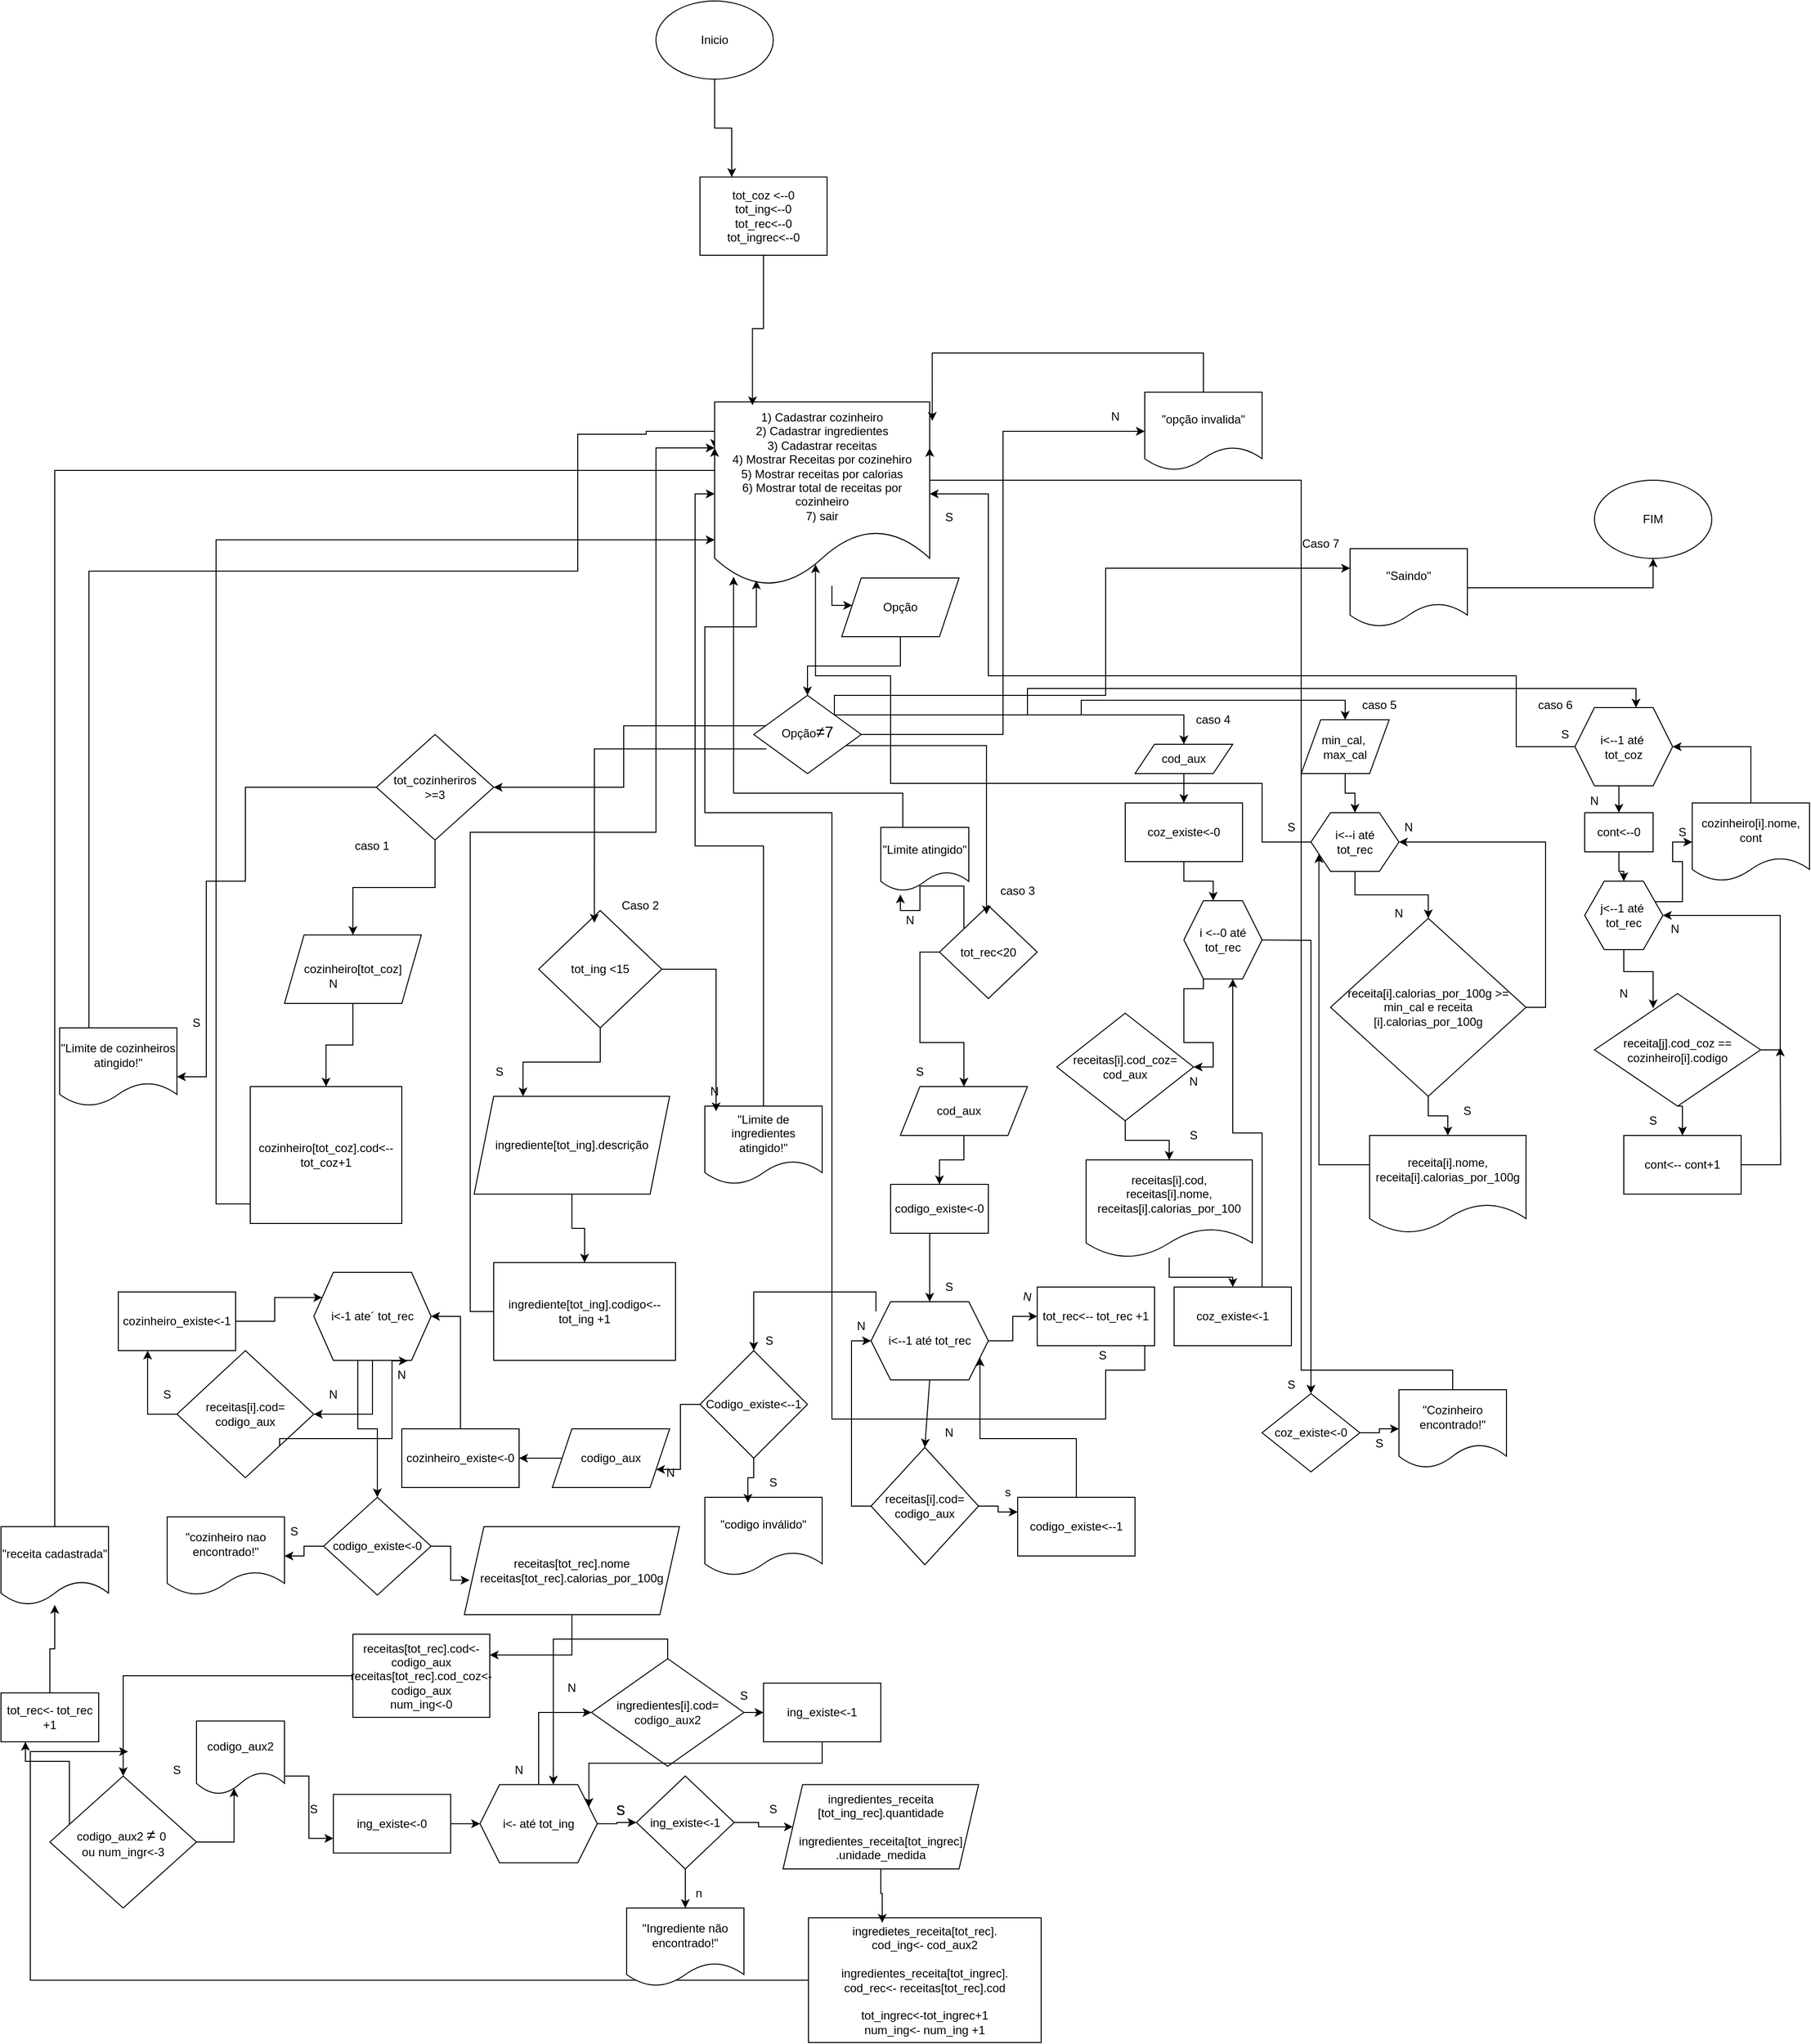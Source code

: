 <mxfile version="24.8.3">
  <diagram name="Página-1" id="rArOJFdnY7BaO3bIWcFT">
    <mxGraphModel dx="2251" dy="1929" grid="1" gridSize="10" guides="1" tooltips="1" connect="1" arrows="1" fold="1" page="1" pageScale="1" pageWidth="827" pageHeight="1169" math="0" shadow="0">
      <root>
        <mxCell id="0" />
        <mxCell id="1" parent="0" />
        <mxCell id="7l29uGxbT_eisAqgcwyt-1" style="edgeStyle=orthogonalEdgeStyle;rounded=0;orthogonalLoop=1;jettySize=auto;html=1;entryX=0.25;entryY=0;entryDx=0;entryDy=0;" parent="1" source="7l29uGxbT_eisAqgcwyt-2" target="7l29uGxbT_eisAqgcwyt-109" edge="1">
          <mxGeometry relative="1" as="geometry" />
        </mxCell>
        <mxCell id="7l29uGxbT_eisAqgcwyt-2" value="Inicio" style="ellipse;whiteSpace=wrap;html=1;" parent="1" vertex="1">
          <mxGeometry x="400" y="-430" width="120" height="80" as="geometry" />
        </mxCell>
        <mxCell id="7l29uGxbT_eisAqgcwyt-3" value="caso 1" style="text;whiteSpace=wrap;html=1;" parent="1" vertex="1">
          <mxGeometry x="90" y="420" width="50" height="20" as="geometry" />
        </mxCell>
        <mxCell id="7l29uGxbT_eisAqgcwyt-4" style="edgeStyle=orthogonalEdgeStyle;rounded=0;orthogonalLoop=1;jettySize=auto;html=1;exitX=0;exitY=0.5;exitDx=0;exitDy=0;" parent="1" source="7l29uGxbT_eisAqgcwyt-6" target="7l29uGxbT_eisAqgcwyt-8" edge="1">
          <mxGeometry relative="1" as="geometry">
            <Array as="points">
              <mxPoint x="-20" y="470" />
              <mxPoint x="-60" y="470" />
              <mxPoint x="-60" y="670" />
            </Array>
          </mxGeometry>
        </mxCell>
        <mxCell id="7l29uGxbT_eisAqgcwyt-5" value="" style="edgeStyle=orthogonalEdgeStyle;rounded=0;orthogonalLoop=1;jettySize=auto;html=1;" parent="1" source="7l29uGxbT_eisAqgcwyt-6" target="7l29uGxbT_eisAqgcwyt-14" edge="1">
          <mxGeometry relative="1" as="geometry" />
        </mxCell>
        <mxCell id="7l29uGxbT_eisAqgcwyt-6" value="&lt;div&gt;&lt;br&gt;&lt;/div&gt;&lt;div&gt;&lt;span style=&quot;background-color: initial;&quot;&gt;tot_cozinheriros&lt;/span&gt;&lt;/div&gt;&lt;div&gt;&amp;gt;=3&lt;div&gt;&lt;br&gt;&lt;/div&gt;&lt;/div&gt;" style="rhombus;whiteSpace=wrap;html=1;" parent="1" vertex="1">
          <mxGeometry x="114" y="320" width="120" height="108" as="geometry" />
        </mxCell>
        <mxCell id="7l29uGxbT_eisAqgcwyt-7" style="edgeStyle=orthogonalEdgeStyle;rounded=0;orthogonalLoop=1;jettySize=auto;html=1;entryX=0;entryY=0.25;entryDx=0;entryDy=0;" parent="1" source="7l29uGxbT_eisAqgcwyt-8" target="7l29uGxbT_eisAqgcwyt-10" edge="1">
          <mxGeometry relative="1" as="geometry">
            <mxPoint x="420.0" y="10.0" as="targetPoint" />
            <mxPoint x="-180" y="613" as="sourcePoint" />
            <Array as="points">
              <mxPoint x="-180" y="153" />
              <mxPoint x="320" y="153" />
              <mxPoint x="320" y="13" />
              <mxPoint x="390" y="13" />
              <mxPoint x="390" y="10" />
              <mxPoint x="460" y="10" />
            </Array>
          </mxGeometry>
        </mxCell>
        <mxCell id="7l29uGxbT_eisAqgcwyt-8" value="&quot;Limite de cozinheiros atingido!&quot;" style="shape=document;whiteSpace=wrap;html=1;boundedLbl=1;" parent="1" vertex="1">
          <mxGeometry x="-210" y="620" width="120" height="80" as="geometry" />
        </mxCell>
        <mxCell id="7l29uGxbT_eisAqgcwyt-9" value="" style="edgeStyle=orthogonalEdgeStyle;rounded=0;orthogonalLoop=1;jettySize=auto;html=1;" parent="1" source="7l29uGxbT_eisAqgcwyt-10" target="7l29uGxbT_eisAqgcwyt-49" edge="1">
          <mxGeometry relative="1" as="geometry">
            <mxPoint x="600" y="170" as="sourcePoint" />
            <Array as="points">
              <mxPoint x="580" y="188" />
              <mxPoint x="590" y="188" />
            </Array>
          </mxGeometry>
        </mxCell>
        <mxCell id="7l29uGxbT_eisAqgcwyt-10" value="1) Cadastrar cozinheiro&lt;div&gt;2) Cadastrar ingredientes&lt;/div&gt;&lt;div&gt;3) Cadastrar receitas&lt;/div&gt;&lt;div&gt;4) Mostrar Receitas por cozinehiro&lt;/div&gt;&lt;div&gt;5) Mostrar receitas por calorias&lt;/div&gt;&lt;div&gt;6) Mostrar total de receitas por cozinheiro&lt;/div&gt;&lt;div&gt;7) sair&lt;/div&gt;" style="shape=document;whiteSpace=wrap;html=1;boundedLbl=1;" parent="1" vertex="1">
          <mxGeometry x="460" y="-20" width="220" height="188" as="geometry" />
        </mxCell>
        <mxCell id="7l29uGxbT_eisAqgcwyt-11" style="edgeStyle=orthogonalEdgeStyle;rounded=0;orthogonalLoop=1;jettySize=auto;html=1;exitX=0.149;exitY=0.389;exitDx=0;exitDy=0;entryX=1;entryY=0.5;entryDx=0;entryDy=0;exitPerimeter=0;" parent="1" source="7l29uGxbT_eisAqgcwyt-57" target="7l29uGxbT_eisAqgcwyt-6" edge="1">
          <mxGeometry relative="1" as="geometry">
            <mxPoint x="527.143" y="328.571" as="sourcePoint" />
          </mxGeometry>
        </mxCell>
        <mxCell id="7l29uGxbT_eisAqgcwyt-12" value="S" style="text;html=1;align=center;verticalAlign=middle;whiteSpace=wrap;rounded=0;" parent="1" vertex="1">
          <mxGeometry x="-100" y="600" width="60" height="30" as="geometry" />
        </mxCell>
        <mxCell id="7l29uGxbT_eisAqgcwyt-13" value="" style="edgeStyle=orthogonalEdgeStyle;rounded=0;orthogonalLoop=1;jettySize=auto;html=1;" parent="1" source="7l29uGxbT_eisAqgcwyt-14" target="7l29uGxbT_eisAqgcwyt-16" edge="1">
          <mxGeometry relative="1" as="geometry" />
        </mxCell>
        <mxCell id="7l29uGxbT_eisAqgcwyt-14" value="cozinheiro[tot_coz]" style="shape=parallelogram;perimeter=parallelogramPerimeter;whiteSpace=wrap;html=1;fixedSize=1;" parent="1" vertex="1">
          <mxGeometry x="20" y="525" width="140" height="70" as="geometry" />
        </mxCell>
        <mxCell id="7l29uGxbT_eisAqgcwyt-15" style="edgeStyle=orthogonalEdgeStyle;rounded=0;orthogonalLoop=1;jettySize=auto;html=1;exitX=0;exitY=0.5;exitDx=0;exitDy=0;entryX=0;entryY=0.75;entryDx=0;entryDy=0;" parent="1" source="7l29uGxbT_eisAqgcwyt-16" target="7l29uGxbT_eisAqgcwyt-10" edge="1">
          <mxGeometry relative="1" as="geometry">
            <mxPoint x="480" y="-50" as="targetPoint" />
            <Array as="points">
              <mxPoint x="-50" y="800" />
              <mxPoint x="-50" y="121" />
            </Array>
          </mxGeometry>
        </mxCell>
        <mxCell id="7l29uGxbT_eisAqgcwyt-16" value="cozinheiro[tot_coz].cod&amp;lt;-- tot_coz+1" style="rounded=0;whiteSpace=wrap;html=1;" parent="1" vertex="1">
          <mxGeometry x="-15" y="680" width="155" height="140" as="geometry" />
        </mxCell>
        <mxCell id="7l29uGxbT_eisAqgcwyt-17" style="edgeStyle=orthogonalEdgeStyle;rounded=0;orthogonalLoop=1;jettySize=auto;html=1;entryX=0.25;entryY=0;entryDx=0;entryDy=0;" parent="1" source="7l29uGxbT_eisAqgcwyt-18" target="7l29uGxbT_eisAqgcwyt-23" edge="1">
          <mxGeometry relative="1" as="geometry" />
        </mxCell>
        <mxCell id="7l29uGxbT_eisAqgcwyt-18" value="tot_ing &amp;lt;15" style="rhombus;whiteSpace=wrap;html=1;" parent="1" vertex="1">
          <mxGeometry x="280" y="500" width="126" height="120" as="geometry" />
        </mxCell>
        <mxCell id="7l29uGxbT_eisAqgcwyt-19" style="edgeStyle=orthogonalEdgeStyle;rounded=0;orthogonalLoop=1;jettySize=auto;html=1;entryX=0.452;entryY=0.104;entryDx=0;entryDy=0;entryPerimeter=0;exitX=0.118;exitY=0.684;exitDx=0;exitDy=0;exitPerimeter=0;" parent="1" source="7l29uGxbT_eisAqgcwyt-57" target="7l29uGxbT_eisAqgcwyt-18" edge="1">
          <mxGeometry relative="1" as="geometry">
            <mxPoint x="520" y="350" as="sourcePoint" />
          </mxGeometry>
        </mxCell>
        <mxCell id="7l29uGxbT_eisAqgcwyt-20" value="Caso 2" style="text;html=1;align=center;verticalAlign=middle;whiteSpace=wrap;rounded=0;" parent="1" vertex="1">
          <mxGeometry x="354" y="480" width="60" height="30" as="geometry" />
        </mxCell>
        <mxCell id="7l29uGxbT_eisAqgcwyt-21" value="N" style="text;html=1;align=center;verticalAlign=middle;whiteSpace=wrap;rounded=0;" parent="1" vertex="1">
          <mxGeometry x="40" y="560" width="60" height="30" as="geometry" />
        </mxCell>
        <mxCell id="7l29uGxbT_eisAqgcwyt-22" value="" style="edgeStyle=orthogonalEdgeStyle;rounded=0;orthogonalLoop=1;jettySize=auto;html=1;" parent="1" source="7l29uGxbT_eisAqgcwyt-23" target="7l29uGxbT_eisAqgcwyt-26" edge="1">
          <mxGeometry relative="1" as="geometry" />
        </mxCell>
        <mxCell id="7l29uGxbT_eisAqgcwyt-23" value="ingrediente[tot_ing].descrição" style="shape=parallelogram;perimeter=parallelogramPerimeter;whiteSpace=wrap;html=1;fixedSize=1;" parent="1" vertex="1">
          <mxGeometry x="214" y="690" width="200" height="100" as="geometry" />
        </mxCell>
        <mxCell id="7l29uGxbT_eisAqgcwyt-24" value="S" style="text;html=1;align=center;verticalAlign=middle;whiteSpace=wrap;rounded=0;" parent="1" vertex="1">
          <mxGeometry x="210" y="650" width="60" height="30" as="geometry" />
        </mxCell>
        <mxCell id="7l29uGxbT_eisAqgcwyt-25" style="edgeStyle=orthogonalEdgeStyle;rounded=0;orthogonalLoop=1;jettySize=auto;html=1;exitX=0;exitY=0.5;exitDx=0;exitDy=0;entryX=0;entryY=0.25;entryDx=0;entryDy=0;" parent="1" source="7l29uGxbT_eisAqgcwyt-26" target="7l29uGxbT_eisAqgcwyt-10" edge="1">
          <mxGeometry relative="1" as="geometry">
            <Array as="points">
              <mxPoint x="210" y="910" />
              <mxPoint x="210" y="420" />
              <mxPoint x="400" y="420" />
              <mxPoint x="400" y="27" />
            </Array>
          </mxGeometry>
        </mxCell>
        <mxCell id="7l29uGxbT_eisAqgcwyt-26" value="ingrediente[tot_ing].codigo&amp;lt;--tot_ing +1" style="rounded=0;whiteSpace=wrap;html=1;" parent="1" vertex="1">
          <mxGeometry x="234" y="860" width="186" height="100" as="geometry" />
        </mxCell>
        <mxCell id="7l29uGxbT_eisAqgcwyt-27" style="edgeStyle=orthogonalEdgeStyle;rounded=0;orthogonalLoop=1;jettySize=auto;html=1;exitX=0.5;exitY=0;exitDx=0;exitDy=0;entryX=0;entryY=0.5;entryDx=0;entryDy=0;" parent="1" source="7l29uGxbT_eisAqgcwyt-28" target="7l29uGxbT_eisAqgcwyt-10" edge="1">
          <mxGeometry relative="1" as="geometry" />
        </mxCell>
        <mxCell id="7l29uGxbT_eisAqgcwyt-28" value="&quot;Limite de ingredientes atingido!&quot;" style="shape=document;whiteSpace=wrap;html=1;boundedLbl=1;" parent="1" vertex="1">
          <mxGeometry x="450" y="700" width="120" height="80" as="geometry" />
        </mxCell>
        <mxCell id="7l29uGxbT_eisAqgcwyt-29" style="edgeStyle=orthogonalEdgeStyle;rounded=0;orthogonalLoop=1;jettySize=auto;html=1;entryX=0.096;entryY=0.066;entryDx=0;entryDy=0;entryPerimeter=0;" parent="1" source="7l29uGxbT_eisAqgcwyt-18" target="7l29uGxbT_eisAqgcwyt-28" edge="1">
          <mxGeometry relative="1" as="geometry" />
        </mxCell>
        <mxCell id="7l29uGxbT_eisAqgcwyt-30" value="N" style="text;html=1;align=center;verticalAlign=middle;whiteSpace=wrap;rounded=0;" parent="1" vertex="1">
          <mxGeometry x="430" y="670" width="60" height="30" as="geometry" />
        </mxCell>
        <mxCell id="7l29uGxbT_eisAqgcwyt-31" style="edgeStyle=orthogonalEdgeStyle;rounded=0;orthogonalLoop=1;jettySize=auto;html=1;exitX=0;exitY=0.5;exitDx=0;exitDy=0;" parent="1" source="7l29uGxbT_eisAqgcwyt-32" target="7l29uGxbT_eisAqgcwyt-36" edge="1">
          <mxGeometry relative="1" as="geometry" />
        </mxCell>
        <mxCell id="7l29uGxbT_eisAqgcwyt-32" value="tot_rec&amp;lt;20" style="rhombus;whiteSpace=wrap;html=1;" parent="1" vertex="1">
          <mxGeometry x="690" y="495" width="100" height="95" as="geometry" />
        </mxCell>
        <mxCell id="7l29uGxbT_eisAqgcwyt-33" style="edgeStyle=orthogonalEdgeStyle;rounded=0;orthogonalLoop=1;jettySize=auto;html=1;entryX=0.481;entryY=0.094;entryDx=0;entryDy=0;entryPerimeter=0;exitX=0.83;exitY=0.642;exitDx=0;exitDy=0;exitPerimeter=0;" parent="1" source="7l29uGxbT_eisAqgcwyt-57" target="7l29uGxbT_eisAqgcwyt-32" edge="1">
          <mxGeometry relative="1" as="geometry">
            <mxPoint x="640" y="351" as="sourcePoint" />
          </mxGeometry>
        </mxCell>
        <mxCell id="7l29uGxbT_eisAqgcwyt-34" value="caso 3" style="text;html=1;align=center;verticalAlign=middle;whiteSpace=wrap;rounded=0;" parent="1" vertex="1">
          <mxGeometry x="740" y="465" width="60" height="30" as="geometry" />
        </mxCell>
        <mxCell id="7l29uGxbT_eisAqgcwyt-35" style="edgeStyle=orthogonalEdgeStyle;rounded=0;orthogonalLoop=1;jettySize=auto;html=1;entryX=0.5;entryY=0;entryDx=0;entryDy=0;" parent="1" source="7l29uGxbT_eisAqgcwyt-113" target="7l29uGxbT_eisAqgcwyt-39" edge="1">
          <mxGeometry relative="1" as="geometry">
            <mxPoint x="685" y="830" as="targetPoint" />
            <Array as="points">
              <mxPoint x="715" y="780" />
              <mxPoint x="686" y="780" />
              <mxPoint x="686" y="830" />
              <mxPoint x="690" y="830" />
            </Array>
          </mxGeometry>
        </mxCell>
        <mxCell id="7l29uGxbT_eisAqgcwyt-36" value="" style="shape=parallelogram;perimeter=parallelogramPerimeter;whiteSpace=wrap;html=1;fixedSize=1;" parent="1" vertex="1">
          <mxGeometry x="650" y="680" width="130" height="50" as="geometry" />
        </mxCell>
        <mxCell id="7l29uGxbT_eisAqgcwyt-37" value="S" style="text;html=1;align=center;verticalAlign=middle;whiteSpace=wrap;rounded=0;" parent="1" vertex="1">
          <mxGeometry x="640" y="650" width="60" height="30" as="geometry" />
        </mxCell>
        <mxCell id="7l29uGxbT_eisAqgcwyt-38" style="edgeStyle=orthogonalEdgeStyle;rounded=0;orthogonalLoop=1;jettySize=auto;html=1;exitX=1;exitY=0.5;exitDx=0;exitDy=0;entryX=0;entryY=0.5;entryDx=0;entryDy=0;" parent="1" source="7l29uGxbT_eisAqgcwyt-39" target="7l29uGxbT_eisAqgcwyt-42" edge="1">
          <mxGeometry relative="1" as="geometry" />
        </mxCell>
        <mxCell id="7l29uGxbT_eisAqgcwyt-39" value="i&amp;lt;--1 até tot_rec" style="shape=hexagon;perimeter=hexagonPerimeter2;whiteSpace=wrap;html=1;fixedSize=1;" parent="1" vertex="1">
          <mxGeometry x="620" y="900" width="120" height="80" as="geometry" />
        </mxCell>
        <mxCell id="7l29uGxbT_eisAqgcwyt-40" value="S" style="text;html=1;align=center;verticalAlign=middle;whiteSpace=wrap;rounded=0;" parent="1" vertex="1">
          <mxGeometry x="670" y="870" width="60" height="30" as="geometry" />
        </mxCell>
        <mxCell id="7l29uGxbT_eisAqgcwyt-41" style="edgeStyle=orthogonalEdgeStyle;rounded=0;orthogonalLoop=1;jettySize=auto;html=1;entryX=0.194;entryY=0.971;entryDx=0;entryDy=0;entryPerimeter=0;exitX=0.75;exitY=1;exitDx=0;exitDy=0;" parent="1" source="7l29uGxbT_eisAqgcwyt-42" target="7l29uGxbT_eisAqgcwyt-10" edge="1">
          <mxGeometry relative="1" as="geometry">
            <mxPoint x="900" y="950" as="sourcePoint" />
            <mxPoint x="597.5" y="350" as="targetPoint" />
            <Array as="points">
              <mxPoint x="900" y="970" />
              <mxPoint x="860" y="970" />
              <mxPoint x="860" y="1020" />
              <mxPoint x="580" y="1020" />
              <mxPoint x="580" y="400" />
              <mxPoint x="450" y="400" />
              <mxPoint x="450" y="210" />
              <mxPoint x="503" y="210" />
            </Array>
          </mxGeometry>
        </mxCell>
        <mxCell id="7l29uGxbT_eisAqgcwyt-42" value="tot_rec&amp;lt;-- tot_rec +1" style="rounded=0;whiteSpace=wrap;html=1;" parent="1" vertex="1">
          <mxGeometry x="790" y="885" width="120" height="60" as="geometry" />
        </mxCell>
        <mxCell id="7l29uGxbT_eisAqgcwyt-43" value="S" style="text;html=1;align=center;verticalAlign=middle;whiteSpace=wrap;rounded=0;" parent="1" vertex="1">
          <mxGeometry x="827" y="940" width="60" height="30" as="geometry" />
        </mxCell>
        <mxCell id="7l29uGxbT_eisAqgcwyt-44" value="N" style="text;html=1;align=center;verticalAlign=middle;whiteSpace=wrap;rounded=0;rotation=10;" parent="1" vertex="1">
          <mxGeometry x="750" y="880" width="60" height="30" as="geometry" />
        </mxCell>
        <mxCell id="7l29uGxbT_eisAqgcwyt-45" value="&quot;codigo inválido&quot;" style="shape=document;whiteSpace=wrap;html=1;boundedLbl=1;" parent="1" vertex="1">
          <mxGeometry x="450" y="1100" width="120" height="80" as="geometry" />
        </mxCell>
        <mxCell id="7l29uGxbT_eisAqgcwyt-46" style="edgeStyle=orthogonalEdgeStyle;rounded=0;orthogonalLoop=1;jettySize=auto;html=1;exitX=0.25;exitY=0;exitDx=0;exitDy=0;entryX=0.088;entryY=0.951;entryDx=0;entryDy=0;entryPerimeter=0;" parent="1" source="7l29uGxbT_eisAqgcwyt-47" target="7l29uGxbT_eisAqgcwyt-10" edge="1">
          <mxGeometry relative="1" as="geometry">
            <mxPoint x="570" y="380" as="targetPoint" />
            <Array as="points">
              <mxPoint x="652" y="380" />
              <mxPoint x="479" y="380" />
            </Array>
          </mxGeometry>
        </mxCell>
        <mxCell id="7l29uGxbT_eisAqgcwyt-47" value="&quot;Limite atingido&quot;" style="shape=document;whiteSpace=wrap;html=1;boundedLbl=1;" parent="1" vertex="1">
          <mxGeometry x="630" y="415" width="90" height="65" as="geometry" />
        </mxCell>
        <mxCell id="7l29uGxbT_eisAqgcwyt-48" style="edgeStyle=orthogonalEdgeStyle;rounded=0;orthogonalLoop=1;jettySize=auto;html=1;entryX=0.5;entryY=0;entryDx=0;entryDy=0;" parent="1" source="7l29uGxbT_eisAqgcwyt-49" target="7l29uGxbT_eisAqgcwyt-57" edge="1">
          <mxGeometry relative="1" as="geometry" />
        </mxCell>
        <mxCell id="7l29uGxbT_eisAqgcwyt-49" value="Opção" style="shape=parallelogram;perimeter=parallelogramPerimeter;whiteSpace=wrap;html=1;fixedSize=1;" parent="1" vertex="1">
          <mxGeometry x="590" y="160" width="120" height="60" as="geometry" />
        </mxCell>
        <mxCell id="7l29uGxbT_eisAqgcwyt-50" style="edgeStyle=orthogonalEdgeStyle;rounded=0;orthogonalLoop=1;jettySize=auto;html=1;exitX=0;exitY=0;exitDx=0;exitDy=0;entryX=0.222;entryY=1.055;entryDx=0;entryDy=0;entryPerimeter=0;" parent="1" source="7l29uGxbT_eisAqgcwyt-32" target="7l29uGxbT_eisAqgcwyt-47" edge="1">
          <mxGeometry relative="1" as="geometry" />
        </mxCell>
        <mxCell id="7l29uGxbT_eisAqgcwyt-51" value="N" style="text;html=1;align=center;verticalAlign=middle;whiteSpace=wrap;rounded=0;" parent="1" vertex="1">
          <mxGeometry x="630" y="495" width="60" height="30" as="geometry" />
        </mxCell>
        <mxCell id="7l29uGxbT_eisAqgcwyt-52" style="edgeStyle=orthogonalEdgeStyle;rounded=0;orthogonalLoop=1;jettySize=auto;html=1;exitX=1;exitY=0;exitDx=0;exitDy=0;entryX=0.5;entryY=0;entryDx=0;entryDy=0;" parent="1" source="7l29uGxbT_eisAqgcwyt-57" target="7l29uGxbT_eisAqgcwyt-59" edge="1">
          <mxGeometry relative="1" as="geometry" />
        </mxCell>
        <mxCell id="7l29uGxbT_eisAqgcwyt-53" style="edgeStyle=orthogonalEdgeStyle;rounded=0;orthogonalLoop=1;jettySize=auto;html=1;exitX=1;exitY=0;exitDx=0;exitDy=0;entryX=0.5;entryY=0;entryDx=0;entryDy=0;" parent="1" source="7l29uGxbT_eisAqgcwyt-57" target="7l29uGxbT_eisAqgcwyt-66" edge="1">
          <mxGeometry relative="1" as="geometry" />
        </mxCell>
        <mxCell id="7l29uGxbT_eisAqgcwyt-54" style="edgeStyle=orthogonalEdgeStyle;rounded=0;orthogonalLoop=1;jettySize=auto;html=1;exitX=1;exitY=0;exitDx=0;exitDy=0;entryX=0.625;entryY=0;entryDx=0;entryDy=0;" parent="1" source="7l29uGxbT_eisAqgcwyt-57" target="7l29uGxbT_eisAqgcwyt-82" edge="1">
          <mxGeometry relative="1" as="geometry">
            <Array as="points">
              <mxPoint x="780" y="300" />
              <mxPoint x="780" y="273" />
              <mxPoint x="1403" y="273" />
            </Array>
          </mxGeometry>
        </mxCell>
        <mxCell id="7l29uGxbT_eisAqgcwyt-55" style="edgeStyle=orthogonalEdgeStyle;rounded=0;orthogonalLoop=1;jettySize=auto;html=1;exitX=1;exitY=0;exitDx=0;exitDy=0;entryX=0;entryY=0.25;entryDx=0;entryDy=0;" parent="1" source="7l29uGxbT_eisAqgcwyt-57" target="7l29uGxbT_eisAqgcwyt-103" edge="1">
          <mxGeometry relative="1" as="geometry">
            <Array as="points">
              <mxPoint x="583" y="280" />
              <mxPoint x="860" y="280" />
              <mxPoint x="860" y="150" />
            </Array>
          </mxGeometry>
        </mxCell>
        <mxCell id="7l29uGxbT_eisAqgcwyt-56" style="edgeStyle=orthogonalEdgeStyle;rounded=0;orthogonalLoop=1;jettySize=auto;html=1;entryX=0;entryY=0.5;entryDx=0;entryDy=0;" parent="1" source="7l29uGxbT_eisAqgcwyt-57" target="7l29uGxbT_eisAqgcwyt-106" edge="1">
          <mxGeometry relative="1" as="geometry" />
        </mxCell>
        <mxCell id="7l29uGxbT_eisAqgcwyt-57" value="Opção&lt;span style=&quot;font-size:12.0pt;line-height:115%;&lt;br/&gt;font-family:&amp;quot;Aptos&amp;quot;,sans-serif;mso-ascii-theme-font:minor-latin;mso-fareast-font-family:&lt;br/&gt;Aptos;mso-fareast-theme-font:minor-latin;mso-hansi-theme-font:minor-latin;&lt;br/&gt;mso-bidi-font-family:&amp;quot;Times New Roman&amp;quot;;mso-bidi-theme-font:minor-bidi;&lt;br/&gt;mso-ansi-language:PT-BR;mso-fareast-language:EN-US;mso-bidi-language:AR-SA&quot;&gt;≠7&lt;/span&gt;" style="rhombus;whiteSpace=wrap;html=1;shadow=0;fontFamily=Helvetica;fontSize=12;align=center;strokeWidth=1;spacing=6;spacingTop=-4;" parent="1" vertex="1">
          <mxGeometry x="500" y="280" width="110" height="80" as="geometry" />
        </mxCell>
        <mxCell id="7l29uGxbT_eisAqgcwyt-58" style="edgeStyle=orthogonalEdgeStyle;rounded=0;orthogonalLoop=1;jettySize=auto;html=1;exitX=0.5;exitY=1;exitDx=0;exitDy=0;entryX=0.5;entryY=0;entryDx=0;entryDy=0;" parent="1" source="7l29uGxbT_eisAqgcwyt-59" target="7l29uGxbT_eisAqgcwyt-191" edge="1">
          <mxGeometry relative="1" as="geometry" />
        </mxCell>
        <mxCell id="7l29uGxbT_eisAqgcwyt-59" value="cod_aux" style="shape=parallelogram;perimeter=parallelogramPerimeter;whiteSpace=wrap;html=1;fixedSize=1;" parent="1" vertex="1">
          <mxGeometry x="890" y="330" width="100" height="30" as="geometry" />
        </mxCell>
        <mxCell id="7l29uGxbT_eisAqgcwyt-60" value="caso 4" style="text;html=1;align=center;verticalAlign=middle;whiteSpace=wrap;rounded=0;" parent="1" vertex="1">
          <mxGeometry x="940" y="290" width="60" height="30" as="geometry" />
        </mxCell>
        <mxCell id="7l29uGxbT_eisAqgcwyt-61" value="" style="edgeStyle=orthogonalEdgeStyle;rounded=0;orthogonalLoop=1;jettySize=auto;html=1;exitX=0.375;exitY=1;exitDx=0;exitDy=0;" parent="1" source="7l29uGxbT_eisAqgcwyt-63" target="7l29uGxbT_eisAqgcwyt-193" edge="1">
          <mxGeometry relative="1" as="geometry">
            <mxPoint x="960" y="614" as="sourcePoint" />
            <Array as="points">
              <mxPoint x="960" y="570" />
              <mxPoint x="960" y="580" />
              <mxPoint x="940" y="580" />
              <mxPoint x="940" y="635" />
              <mxPoint x="970" y="635" />
              <mxPoint x="970" y="660" />
            </Array>
          </mxGeometry>
        </mxCell>
        <mxCell id="7l29uGxbT_eisAqgcwyt-62" style="edgeStyle=orthogonalEdgeStyle;rounded=0;orthogonalLoop=1;jettySize=auto;html=1;" parent="1" target="7l29uGxbT_eisAqgcwyt-201" edge="1">
          <mxGeometry relative="1" as="geometry">
            <mxPoint x="1069.5" y="990" as="targetPoint" />
            <mxPoint x="999.5" y="530" as="sourcePoint" />
          </mxGeometry>
        </mxCell>
        <mxCell id="7l29uGxbT_eisAqgcwyt-63" value="i &amp;lt;--0 até tot_rec" style="shape=hexagon;perimeter=hexagonPerimeter2;whiteSpace=wrap;html=1;fixedSize=1;" parent="1" vertex="1">
          <mxGeometry x="940.0" y="490" width="80" height="80" as="geometry" />
        </mxCell>
        <mxCell id="7l29uGxbT_eisAqgcwyt-64" value="S" style="text;html=1;align=center;verticalAlign=middle;whiteSpace=wrap;rounded=0;" parent="1" vertex="1">
          <mxGeometry x="685" y="90" width="30" height="15" as="geometry" />
        </mxCell>
        <mxCell id="7l29uGxbT_eisAqgcwyt-65" value="" style="edgeStyle=orthogonalEdgeStyle;rounded=0;orthogonalLoop=1;jettySize=auto;html=1;" parent="1" source="7l29uGxbT_eisAqgcwyt-66" target="7l29uGxbT_eisAqgcwyt-70" edge="1">
          <mxGeometry relative="1" as="geometry" />
        </mxCell>
        <mxCell id="7l29uGxbT_eisAqgcwyt-66" value="min_cal,&amp;nbsp;&lt;div&gt;max_cal&lt;/div&gt;" style="shape=parallelogram;perimeter=parallelogramPerimeter;whiteSpace=wrap;html=1;fixedSize=1;" parent="1" vertex="1">
          <mxGeometry x="1060" y="305" width="90" height="55" as="geometry" />
        </mxCell>
        <mxCell id="7l29uGxbT_eisAqgcwyt-67" value="caso 5" style="text;html=1;align=center;verticalAlign=middle;whiteSpace=wrap;rounded=0;" parent="1" vertex="1">
          <mxGeometry x="1110" y="275" width="60" height="30" as="geometry" />
        </mxCell>
        <mxCell id="7l29uGxbT_eisAqgcwyt-68" style="edgeStyle=orthogonalEdgeStyle;rounded=0;orthogonalLoop=1;jettySize=auto;html=1;exitX=0.5;exitY=1;exitDx=0;exitDy=0;" parent="1" source="7l29uGxbT_eisAqgcwyt-70" target="7l29uGxbT_eisAqgcwyt-73" edge="1">
          <mxGeometry relative="1" as="geometry" />
        </mxCell>
        <mxCell id="7l29uGxbT_eisAqgcwyt-69" style="edgeStyle=orthogonalEdgeStyle;rounded=0;orthogonalLoop=1;jettySize=auto;html=1;exitX=0;exitY=0.5;exitDx=0;exitDy=0;entryX=0.469;entryY=0.883;entryDx=0;entryDy=0;entryPerimeter=0;" parent="1" source="7l29uGxbT_eisAqgcwyt-70" target="7l29uGxbT_eisAqgcwyt-10" edge="1">
          <mxGeometry relative="1" as="geometry">
            <Array as="points">
              <mxPoint x="1020" y="430" />
              <mxPoint x="1020" y="370" />
              <mxPoint x="640" y="370" />
              <mxPoint x="640" y="260" />
              <mxPoint x="563" y="260" />
            </Array>
          </mxGeometry>
        </mxCell>
        <mxCell id="7l29uGxbT_eisAqgcwyt-70" value="i&amp;lt;--i até&lt;div&gt;tot_rec&lt;/div&gt;" style="shape=hexagon;perimeter=hexagonPerimeter2;whiteSpace=wrap;html=1;fixedSize=1;" parent="1" vertex="1">
          <mxGeometry x="1070" y="400" width="90" height="60" as="geometry" />
        </mxCell>
        <mxCell id="7l29uGxbT_eisAqgcwyt-71" value="" style="edgeStyle=orthogonalEdgeStyle;rounded=0;orthogonalLoop=1;jettySize=auto;html=1;" parent="1" source="7l29uGxbT_eisAqgcwyt-73" target="7l29uGxbT_eisAqgcwyt-77" edge="1">
          <mxGeometry relative="1" as="geometry" />
        </mxCell>
        <mxCell id="7l29uGxbT_eisAqgcwyt-72" style="edgeStyle=orthogonalEdgeStyle;rounded=0;orthogonalLoop=1;jettySize=auto;html=1;exitX=1;exitY=0.5;exitDx=0;exitDy=0;entryX=1;entryY=0.5;entryDx=0;entryDy=0;" parent="1" source="7l29uGxbT_eisAqgcwyt-73" target="7l29uGxbT_eisAqgcwyt-70" edge="1">
          <mxGeometry relative="1" as="geometry" />
        </mxCell>
        <mxCell id="7l29uGxbT_eisAqgcwyt-73" value="receita[i].calorias_por_100g &amp;gt;= min_cal e receita [i].calorias_por_100g" style="rhombus;whiteSpace=wrap;html=1;" parent="1" vertex="1">
          <mxGeometry x="1090" y="508" width="200" height="182" as="geometry" />
        </mxCell>
        <mxCell id="7l29uGxbT_eisAqgcwyt-74" value="N" style="text;html=1;align=center;verticalAlign=middle;whiteSpace=wrap;rounded=0;" parent="1" vertex="1">
          <mxGeometry x="1130" y="488" width="60" height="30" as="geometry" />
        </mxCell>
        <mxCell id="7l29uGxbT_eisAqgcwyt-75" value="S" style="text;html=1;align=center;verticalAlign=middle;whiteSpace=wrap;rounded=0;" parent="1" vertex="1">
          <mxGeometry x="1020" y="400" width="60" height="30" as="geometry" />
        </mxCell>
        <mxCell id="7l29uGxbT_eisAqgcwyt-76" style="edgeStyle=orthogonalEdgeStyle;rounded=0;orthogonalLoop=1;jettySize=auto;html=1;entryX=0;entryY=0.75;entryDx=0;entryDy=0;" parent="1" source="7l29uGxbT_eisAqgcwyt-77" target="7l29uGxbT_eisAqgcwyt-70" edge="1">
          <mxGeometry relative="1" as="geometry">
            <Array as="points">
              <mxPoint x="1078" y="760" />
            </Array>
          </mxGeometry>
        </mxCell>
        <mxCell id="7l29uGxbT_eisAqgcwyt-77" value="receita[i].nome, receita[i].calorias_por_100g" style="shape=document;whiteSpace=wrap;html=1;boundedLbl=1;" parent="1" vertex="1">
          <mxGeometry x="1130" y="730" width="160" height="100" as="geometry" />
        </mxCell>
        <mxCell id="7l29uGxbT_eisAqgcwyt-78" value="S" style="text;html=1;align=center;verticalAlign=middle;whiteSpace=wrap;rounded=0;" parent="1" vertex="1">
          <mxGeometry x="1200" y="690" width="60" height="30" as="geometry" />
        </mxCell>
        <mxCell id="7l29uGxbT_eisAqgcwyt-79" value="N" style="text;html=1;align=center;verticalAlign=middle;whiteSpace=wrap;rounded=0;" parent="1" vertex="1">
          <mxGeometry x="1140" y="400" width="60" height="30" as="geometry" />
        </mxCell>
        <mxCell id="7l29uGxbT_eisAqgcwyt-80" style="edgeStyle=orthogonalEdgeStyle;rounded=0;orthogonalLoop=1;jettySize=auto;html=1;exitX=0.5;exitY=1;exitDx=0;exitDy=0;entryX=0.5;entryY=0;entryDx=0;entryDy=0;" parent="1" source="7l29uGxbT_eisAqgcwyt-82" target="7l29uGxbT_eisAqgcwyt-85" edge="1">
          <mxGeometry relative="1" as="geometry" />
        </mxCell>
        <mxCell id="7l29uGxbT_eisAqgcwyt-81" style="edgeStyle=orthogonalEdgeStyle;rounded=0;orthogonalLoop=1;jettySize=auto;html=1;exitX=0;exitY=0.5;exitDx=0;exitDy=0;entryX=1;entryY=0.5;entryDx=0;entryDy=0;" parent="1" source="7l29uGxbT_eisAqgcwyt-82" target="7l29uGxbT_eisAqgcwyt-10" edge="1">
          <mxGeometry relative="1" as="geometry">
            <Array as="points">
              <mxPoint x="1280" y="333" />
              <mxPoint x="1280" y="260" />
              <mxPoint x="740" y="260" />
              <mxPoint x="740" y="74" />
            </Array>
          </mxGeometry>
        </mxCell>
        <mxCell id="7l29uGxbT_eisAqgcwyt-82" value="i&amp;lt;--1 até&amp;nbsp;&lt;div&gt;tot_coz&lt;/div&gt;" style="shape=hexagon;perimeter=hexagonPerimeter2;whiteSpace=wrap;html=1;fixedSize=1;" parent="1" vertex="1">
          <mxGeometry x="1340" y="292.5" width="100" height="80" as="geometry" />
        </mxCell>
        <mxCell id="7l29uGxbT_eisAqgcwyt-83" value="caso 6" style="text;html=1;align=center;verticalAlign=middle;whiteSpace=wrap;rounded=0;" parent="1" vertex="1">
          <mxGeometry x="1290" y="275" width="60" height="30" as="geometry" />
        </mxCell>
        <mxCell id="7l29uGxbT_eisAqgcwyt-84" style="edgeStyle=orthogonalEdgeStyle;rounded=0;orthogonalLoop=1;jettySize=auto;html=1;" parent="1" source="7l29uGxbT_eisAqgcwyt-85" target="7l29uGxbT_eisAqgcwyt-88" edge="1">
          <mxGeometry relative="1" as="geometry" />
        </mxCell>
        <mxCell id="7l29uGxbT_eisAqgcwyt-85" value="cont&amp;lt;--0" style="rounded=0;whiteSpace=wrap;html=1;" parent="1" vertex="1">
          <mxGeometry x="1350" y="400" width="70" height="40" as="geometry" />
        </mxCell>
        <mxCell id="7l29uGxbT_eisAqgcwyt-86" value="N" style="text;html=1;align=center;verticalAlign=middle;whiteSpace=wrap;rounded=0;" parent="1" vertex="1">
          <mxGeometry x="1330" y="372.5" width="60" height="30" as="geometry" />
        </mxCell>
        <mxCell id="7l29uGxbT_eisAqgcwyt-87" style="edgeStyle=orthogonalEdgeStyle;rounded=0;orthogonalLoop=1;jettySize=auto;html=1;exitX=1;exitY=0.25;exitDx=0;exitDy=0;entryX=0;entryY=0.5;entryDx=0;entryDy=0;" parent="1" source="7l29uGxbT_eisAqgcwyt-88" target="7l29uGxbT_eisAqgcwyt-100" edge="1">
          <mxGeometry relative="1" as="geometry" />
        </mxCell>
        <mxCell id="7l29uGxbT_eisAqgcwyt-88" value="j&amp;lt;--1 até&amp;nbsp;&lt;div&gt;tot_rec&lt;/div&gt;" style="shape=hexagon;perimeter=hexagonPerimeter2;whiteSpace=wrap;html=1;fixedSize=1;" parent="1" vertex="1">
          <mxGeometry x="1350" y="470" width="80" height="70" as="geometry" />
        </mxCell>
        <mxCell id="7l29uGxbT_eisAqgcwyt-89" value="S" style="text;html=1;align=center;verticalAlign=middle;whiteSpace=wrap;rounded=0;" parent="1" vertex="1">
          <mxGeometry x="1300" y="305" width="60" height="30" as="geometry" />
        </mxCell>
        <mxCell id="7l29uGxbT_eisAqgcwyt-90" style="edgeStyle=orthogonalEdgeStyle;rounded=0;orthogonalLoop=1;jettySize=auto;html=1;exitX=0.5;exitY=1;exitDx=0;exitDy=0;entryX=0.5;entryY=0;entryDx=0;entryDy=0;" parent="1" source="7l29uGxbT_eisAqgcwyt-92" target="7l29uGxbT_eisAqgcwyt-96" edge="1">
          <mxGeometry relative="1" as="geometry" />
        </mxCell>
        <mxCell id="7l29uGxbT_eisAqgcwyt-91" style="edgeStyle=orthogonalEdgeStyle;rounded=0;orthogonalLoop=1;jettySize=auto;html=1;exitX=1;exitY=0.5;exitDx=0;exitDy=0;entryX=1;entryY=0.5;entryDx=0;entryDy=0;" parent="1" source="7l29uGxbT_eisAqgcwyt-92" target="7l29uGxbT_eisAqgcwyt-88" edge="1">
          <mxGeometry relative="1" as="geometry" />
        </mxCell>
        <mxCell id="7l29uGxbT_eisAqgcwyt-92" value="receita[j].cod_coz == cozinheiro[i].codigo" style="rhombus;whiteSpace=wrap;html=1;" parent="1" vertex="1">
          <mxGeometry x="1360" y="585" width="170" height="115" as="geometry" />
        </mxCell>
        <mxCell id="7l29uGxbT_eisAqgcwyt-93" style="edgeStyle=orthogonalEdgeStyle;rounded=0;orthogonalLoop=1;jettySize=auto;html=1;entryX=0.353;entryY=0.13;entryDx=0;entryDy=0;entryPerimeter=0;" parent="1" source="7l29uGxbT_eisAqgcwyt-88" target="7l29uGxbT_eisAqgcwyt-92" edge="1">
          <mxGeometry relative="1" as="geometry" />
        </mxCell>
        <mxCell id="7l29uGxbT_eisAqgcwyt-94" value="N" style="text;html=1;align=center;verticalAlign=middle;whiteSpace=wrap;rounded=0;" parent="1" vertex="1">
          <mxGeometry x="1360" y="570" width="60" height="30" as="geometry" />
        </mxCell>
        <mxCell id="7l29uGxbT_eisAqgcwyt-95" style="edgeStyle=orthogonalEdgeStyle;rounded=0;orthogonalLoop=1;jettySize=auto;html=1;exitX=1;exitY=0.5;exitDx=0;exitDy=0;" parent="1" source="7l29uGxbT_eisAqgcwyt-96" edge="1">
          <mxGeometry relative="1" as="geometry">
            <mxPoint x="1550" y="640" as="targetPoint" />
          </mxGeometry>
        </mxCell>
        <mxCell id="7l29uGxbT_eisAqgcwyt-96" value="cont&amp;lt;-- cont+1" style="rounded=0;whiteSpace=wrap;html=1;" parent="1" vertex="1">
          <mxGeometry x="1390" y="730" width="120" height="60" as="geometry" />
        </mxCell>
        <mxCell id="7l29uGxbT_eisAqgcwyt-97" value="S" style="text;html=1;align=center;verticalAlign=middle;whiteSpace=wrap;rounded=0;" parent="1" vertex="1">
          <mxGeometry x="1390" y="700" width="60" height="30" as="geometry" />
        </mxCell>
        <mxCell id="7l29uGxbT_eisAqgcwyt-98" value="N" style="text;html=1;align=center;verticalAlign=middle;whiteSpace=wrap;rounded=0;" parent="1" vertex="1">
          <mxGeometry x="1415" y="508" width="55" height="22" as="geometry" />
        </mxCell>
        <mxCell id="7l29uGxbT_eisAqgcwyt-99" style="edgeStyle=orthogonalEdgeStyle;rounded=0;orthogonalLoop=1;jettySize=auto;html=1;exitX=0.5;exitY=0;exitDx=0;exitDy=0;entryX=1;entryY=0.5;entryDx=0;entryDy=0;" parent="1" source="7l29uGxbT_eisAqgcwyt-100" target="7l29uGxbT_eisAqgcwyt-82" edge="1">
          <mxGeometry relative="1" as="geometry" />
        </mxCell>
        <mxCell id="7l29uGxbT_eisAqgcwyt-100" value="cozinheiro[i].nome, cont" style="shape=document;whiteSpace=wrap;html=1;boundedLbl=1;" parent="1" vertex="1">
          <mxGeometry x="1460" y="390" width="120" height="80" as="geometry" />
        </mxCell>
        <mxCell id="7l29uGxbT_eisAqgcwyt-101" value="S" style="text;html=1;align=center;verticalAlign=middle;whiteSpace=wrap;rounded=0;" parent="1" vertex="1">
          <mxGeometry x="1420" y="405" width="60" height="30" as="geometry" />
        </mxCell>
        <mxCell id="7l29uGxbT_eisAqgcwyt-102" style="edgeStyle=orthogonalEdgeStyle;rounded=0;orthogonalLoop=1;jettySize=auto;html=1;entryX=0.5;entryY=1;entryDx=0;entryDy=0;" parent="1" source="7l29uGxbT_eisAqgcwyt-103" target="7l29uGxbT_eisAqgcwyt-105" edge="1">
          <mxGeometry relative="1" as="geometry" />
        </mxCell>
        <mxCell id="7l29uGxbT_eisAqgcwyt-103" value="&quot;Saindo&quot;" style="shape=document;whiteSpace=wrap;html=1;boundedLbl=1;" parent="1" vertex="1">
          <mxGeometry x="1110" y="130" width="120" height="80" as="geometry" />
        </mxCell>
        <mxCell id="7l29uGxbT_eisAqgcwyt-104" value="Caso 7" style="text;html=1;align=center;verticalAlign=middle;whiteSpace=wrap;rounded=0;" parent="1" vertex="1">
          <mxGeometry x="1050" y="110" width="60" height="30" as="geometry" />
        </mxCell>
        <mxCell id="7l29uGxbT_eisAqgcwyt-105" value="FIM" style="ellipse;whiteSpace=wrap;html=1;" parent="1" vertex="1">
          <mxGeometry x="1360" y="60" width="120" height="80" as="geometry" />
        </mxCell>
        <mxCell id="7l29uGxbT_eisAqgcwyt-106" value="&quot;opção invalida&quot;" style="shape=document;whiteSpace=wrap;html=1;boundedLbl=1;" parent="1" vertex="1">
          <mxGeometry x="900" y="-30" width="120" height="80" as="geometry" />
        </mxCell>
        <mxCell id="7l29uGxbT_eisAqgcwyt-107" value="N" style="text;html=1;align=center;verticalAlign=middle;whiteSpace=wrap;rounded=0;" parent="1" vertex="1">
          <mxGeometry x="840" y="-20" width="60" height="30" as="geometry" />
        </mxCell>
        <mxCell id="7l29uGxbT_eisAqgcwyt-108" style="edgeStyle=orthogonalEdgeStyle;rounded=0;orthogonalLoop=1;jettySize=auto;html=1;entryX=1.012;entryY=0.103;entryDx=0;entryDy=0;entryPerimeter=0;" parent="1" source="7l29uGxbT_eisAqgcwyt-106" target="7l29uGxbT_eisAqgcwyt-10" edge="1">
          <mxGeometry relative="1" as="geometry">
            <Array as="points">
              <mxPoint x="960" y="-70" />
              <mxPoint x="683" y="-70" />
            </Array>
          </mxGeometry>
        </mxCell>
        <mxCell id="7l29uGxbT_eisAqgcwyt-109" value="tot_coz &amp;lt;--0&lt;div&gt;tot_ing&amp;lt;--0&lt;/div&gt;&lt;div&gt;tot_rec&amp;lt;--0&lt;/div&gt;&lt;div&gt;tot_ingrec&amp;lt;--0&lt;/div&gt;" style="rounded=0;whiteSpace=wrap;html=1;" parent="1" vertex="1">
          <mxGeometry x="445" y="-250" width="130" height="80" as="geometry" />
        </mxCell>
        <mxCell id="7l29uGxbT_eisAqgcwyt-110" style="edgeStyle=orthogonalEdgeStyle;rounded=0;orthogonalLoop=1;jettySize=auto;html=1;entryX=0.176;entryY=0.018;entryDx=0;entryDy=0;entryPerimeter=0;" parent="1" source="7l29uGxbT_eisAqgcwyt-109" target="7l29uGxbT_eisAqgcwyt-10" edge="1">
          <mxGeometry relative="1" as="geometry" />
        </mxCell>
        <mxCell id="7l29uGxbT_eisAqgcwyt-111" value="cod_aux" style="text;html=1;align=center;verticalAlign=middle;whiteSpace=wrap;rounded=0;" parent="1" vertex="1">
          <mxGeometry x="680" y="690" width="60" height="30" as="geometry" />
        </mxCell>
        <mxCell id="7l29uGxbT_eisAqgcwyt-112" value="" style="edgeStyle=orthogonalEdgeStyle;rounded=0;orthogonalLoop=1;jettySize=auto;html=1;entryX=0.5;entryY=0;entryDx=0;entryDy=0;" parent="1" source="7l29uGxbT_eisAqgcwyt-36" target="7l29uGxbT_eisAqgcwyt-113" edge="1">
          <mxGeometry relative="1" as="geometry">
            <mxPoint x="715" y="730" as="sourcePoint" />
            <mxPoint x="690" y="860" as="targetPoint" />
            <Array as="points" />
          </mxGeometry>
        </mxCell>
        <mxCell id="7l29uGxbT_eisAqgcwyt-113" value="codigo_existe&amp;lt;-0" style="rounded=0;whiteSpace=wrap;html=1;" parent="1" vertex="1">
          <mxGeometry x="640" y="780" width="100" height="50" as="geometry" />
        </mxCell>
        <mxCell id="7l29uGxbT_eisAqgcwyt-114" value="" style="endArrow=classic;html=1;rounded=0;exitX=0.5;exitY=1;exitDx=0;exitDy=0;entryX=0.5;entryY=0;entryDx=0;entryDy=0;" parent="1" source="7l29uGxbT_eisAqgcwyt-39" target="7l29uGxbT_eisAqgcwyt-117" edge="1">
          <mxGeometry width="50" height="50" relative="1" as="geometry">
            <mxPoint x="730" y="1090" as="sourcePoint" />
            <mxPoint x="680" y="1070" as="targetPoint" />
          </mxGeometry>
        </mxCell>
        <mxCell id="7l29uGxbT_eisAqgcwyt-115" style="edgeStyle=orthogonalEdgeStyle;rounded=0;orthogonalLoop=1;jettySize=auto;html=1;exitX=1;exitY=0.5;exitDx=0;exitDy=0;entryX=0;entryY=0.25;entryDx=0;entryDy=0;" parent="1" source="7l29uGxbT_eisAqgcwyt-117" target="7l29uGxbT_eisAqgcwyt-119" edge="1">
          <mxGeometry relative="1" as="geometry" />
        </mxCell>
        <mxCell id="7l29uGxbT_eisAqgcwyt-116" style="edgeStyle=orthogonalEdgeStyle;rounded=0;orthogonalLoop=1;jettySize=auto;html=1;exitX=0;exitY=0.5;exitDx=0;exitDy=0;entryX=0;entryY=0.5;entryDx=0;entryDy=0;" parent="1" source="7l29uGxbT_eisAqgcwyt-117" target="7l29uGxbT_eisAqgcwyt-39" edge="1">
          <mxGeometry relative="1" as="geometry" />
        </mxCell>
        <mxCell id="7l29uGxbT_eisAqgcwyt-117" value="receitas[i].cod=&lt;div&gt;codigo_aux&lt;/div&gt;" style="rhombus;whiteSpace=wrap;html=1;" parent="1" vertex="1">
          <mxGeometry x="620" y="1049" width="110" height="120" as="geometry" />
        </mxCell>
        <mxCell id="7l29uGxbT_eisAqgcwyt-118" style="edgeStyle=orthogonalEdgeStyle;rounded=0;orthogonalLoop=1;jettySize=auto;html=1;exitX=0.5;exitY=0;exitDx=0;exitDy=0;entryX=1;entryY=0.75;entryDx=0;entryDy=0;" parent="1" source="7l29uGxbT_eisAqgcwyt-119" target="7l29uGxbT_eisAqgcwyt-39" edge="1">
          <mxGeometry relative="1" as="geometry" />
        </mxCell>
        <mxCell id="7l29uGxbT_eisAqgcwyt-119" value="codigo_existe&amp;lt;--1" style="rounded=0;whiteSpace=wrap;html=1;" parent="1" vertex="1">
          <mxGeometry x="770" y="1100" width="120" height="60" as="geometry" />
        </mxCell>
        <mxCell id="7l29uGxbT_eisAqgcwyt-120" value="s" style="text;html=1;align=center;verticalAlign=middle;whiteSpace=wrap;rounded=0;" parent="1" vertex="1">
          <mxGeometry x="730" y="1080" width="60" height="30" as="geometry" />
        </mxCell>
        <mxCell id="7l29uGxbT_eisAqgcwyt-121" style="edgeStyle=orthogonalEdgeStyle;rounded=0;orthogonalLoop=1;jettySize=auto;html=1;exitX=0.75;exitY=0;exitDx=0;exitDy=0;entryX=0.5;entryY=0;entryDx=0;entryDy=0;" parent="1" source="7l29uGxbT_eisAqgcwyt-122" target="7l29uGxbT_eisAqgcwyt-125" edge="1">
          <mxGeometry relative="1" as="geometry" />
        </mxCell>
        <mxCell id="7l29uGxbT_eisAqgcwyt-122" value="N" style="text;html=1;align=center;verticalAlign=middle;whiteSpace=wrap;rounded=0;" parent="1" vertex="1">
          <mxGeometry x="580" y="910" width="60" height="30" as="geometry" />
        </mxCell>
        <mxCell id="7l29uGxbT_eisAqgcwyt-123" value="N" style="text;html=1;align=center;verticalAlign=middle;whiteSpace=wrap;rounded=0;" parent="1" vertex="1">
          <mxGeometry x="670" y="1019" width="60" height="30" as="geometry" />
        </mxCell>
        <mxCell id="7l29uGxbT_eisAqgcwyt-124" style="edgeStyle=orthogonalEdgeStyle;rounded=0;orthogonalLoop=1;jettySize=auto;html=1;exitX=0;exitY=0.5;exitDx=0;exitDy=0;entryX=1;entryY=0.75;entryDx=0;entryDy=0;" parent="1" source="7l29uGxbT_eisAqgcwyt-125" target="7l29uGxbT_eisAqgcwyt-131" edge="1">
          <mxGeometry relative="1" as="geometry">
            <mxPoint x="408" y="1060" as="targetPoint" />
          </mxGeometry>
        </mxCell>
        <mxCell id="7l29uGxbT_eisAqgcwyt-125" value="Codigo_existe&amp;lt;--1" style="rhombus;whiteSpace=wrap;html=1;" parent="1" vertex="1">
          <mxGeometry x="445" y="950" width="110" height="110" as="geometry" />
        </mxCell>
        <mxCell id="7l29uGxbT_eisAqgcwyt-126" value="S" style="text;html=1;align=center;verticalAlign=middle;whiteSpace=wrap;rounded=0;" parent="1" vertex="1">
          <mxGeometry x="486" y="925" width="60" height="30" as="geometry" />
        </mxCell>
        <mxCell id="7l29uGxbT_eisAqgcwyt-127" style="edgeStyle=orthogonalEdgeStyle;rounded=0;orthogonalLoop=1;jettySize=auto;html=1;exitX=0.5;exitY=1;exitDx=0;exitDy=0;entryX=0.367;entryY=0.069;entryDx=0;entryDy=0;entryPerimeter=0;" parent="1" source="7l29uGxbT_eisAqgcwyt-125" target="7l29uGxbT_eisAqgcwyt-45" edge="1">
          <mxGeometry relative="1" as="geometry" />
        </mxCell>
        <mxCell id="7l29uGxbT_eisAqgcwyt-128" value="S" style="text;html=1;align=center;verticalAlign=middle;whiteSpace=wrap;rounded=0;" parent="1" vertex="1">
          <mxGeometry x="490" y="1070" width="60" height="30" as="geometry" />
        </mxCell>
        <mxCell id="7l29uGxbT_eisAqgcwyt-129" value="N" style="text;html=1;align=center;verticalAlign=middle;whiteSpace=wrap;rounded=0;" parent="1" vertex="1">
          <mxGeometry x="385" y="1060" width="60" height="30" as="geometry" />
        </mxCell>
        <mxCell id="7l29uGxbT_eisAqgcwyt-130" value="" style="edgeStyle=orthogonalEdgeStyle;rounded=0;orthogonalLoop=1;jettySize=auto;html=1;entryX=1;entryY=0.5;entryDx=0;entryDy=0;" parent="1" source="7l29uGxbT_eisAqgcwyt-131" target="7l29uGxbT_eisAqgcwyt-133" edge="1">
          <mxGeometry relative="1" as="geometry">
            <mxPoint x="230" y="1060" as="targetPoint" />
          </mxGeometry>
        </mxCell>
        <mxCell id="7l29uGxbT_eisAqgcwyt-131" value="codigo_aux" style="shape=parallelogram;perimeter=parallelogramPerimeter;whiteSpace=wrap;html=1;fixedSize=1;" parent="1" vertex="1">
          <mxGeometry x="294" y="1030" width="120" height="60" as="geometry" />
        </mxCell>
        <mxCell id="7l29uGxbT_eisAqgcwyt-132" style="edgeStyle=orthogonalEdgeStyle;rounded=0;orthogonalLoop=1;jettySize=auto;html=1;exitX=0.5;exitY=0;exitDx=0;exitDy=0;entryX=1;entryY=0.5;entryDx=0;entryDy=0;" parent="1" source="7l29uGxbT_eisAqgcwyt-133" target="7l29uGxbT_eisAqgcwyt-136" edge="1">
          <mxGeometry relative="1" as="geometry" />
        </mxCell>
        <mxCell id="7l29uGxbT_eisAqgcwyt-133" value="cozinheiro_existe&amp;lt;-0" style="rounded=0;whiteSpace=wrap;html=1;" parent="1" vertex="1">
          <mxGeometry x="140" y="1030" width="120" height="60" as="geometry" />
        </mxCell>
        <mxCell id="7l29uGxbT_eisAqgcwyt-134" style="edgeStyle=orthogonalEdgeStyle;rounded=0;orthogonalLoop=1;jettySize=auto;html=1;entryX=1;entryY=0.5;entryDx=0;entryDy=0;" parent="1" source="7l29uGxbT_eisAqgcwyt-136" target="7l29uGxbT_eisAqgcwyt-138" edge="1">
          <mxGeometry relative="1" as="geometry" />
        </mxCell>
        <mxCell id="7l29uGxbT_eisAqgcwyt-135" style="edgeStyle=orthogonalEdgeStyle;rounded=0;orthogonalLoop=1;jettySize=auto;html=1;exitX=0.375;exitY=1;exitDx=0;exitDy=0;" parent="1" source="7l29uGxbT_eisAqgcwyt-136" target="7l29uGxbT_eisAqgcwyt-146" edge="1">
          <mxGeometry relative="1" as="geometry">
            <mxPoint x="80" y="1110" as="targetPoint" />
          </mxGeometry>
        </mxCell>
        <mxCell id="7l29uGxbT_eisAqgcwyt-136" value="i&amp;lt;-1 ate´ tot_rec" style="shape=hexagon;perimeter=hexagonPerimeter2;whiteSpace=wrap;html=1;fixedSize=1;" parent="1" vertex="1">
          <mxGeometry x="50" y="870" width="120" height="90" as="geometry" />
        </mxCell>
        <mxCell id="7l29uGxbT_eisAqgcwyt-137" style="edgeStyle=orthogonalEdgeStyle;rounded=0;orthogonalLoop=1;jettySize=auto;html=1;exitX=0;exitY=0.5;exitDx=0;exitDy=0;entryX=0.25;entryY=1;entryDx=0;entryDy=0;" parent="1" source="7l29uGxbT_eisAqgcwyt-138" target="7l29uGxbT_eisAqgcwyt-140" edge="1">
          <mxGeometry relative="1" as="geometry" />
        </mxCell>
        <mxCell id="7l29uGxbT_eisAqgcwyt-138" value="receitas[i].cod= codigo_aux" style="rhombus;whiteSpace=wrap;html=1;" parent="1" vertex="1">
          <mxGeometry x="-90" y="950" width="140" height="130" as="geometry" />
        </mxCell>
        <mxCell id="7l29uGxbT_eisAqgcwyt-139" style="edgeStyle=orthogonalEdgeStyle;rounded=0;orthogonalLoop=1;jettySize=auto;html=1;entryX=0;entryY=0.25;entryDx=0;entryDy=0;" parent="1" source="7l29uGxbT_eisAqgcwyt-140" target="7l29uGxbT_eisAqgcwyt-136" edge="1">
          <mxGeometry relative="1" as="geometry" />
        </mxCell>
        <mxCell id="7l29uGxbT_eisAqgcwyt-140" value="cozinheiro_existe&amp;lt;-1" style="rounded=0;whiteSpace=wrap;html=1;" parent="1" vertex="1">
          <mxGeometry x="-150" y="890" width="120" height="60" as="geometry" />
        </mxCell>
        <mxCell id="7l29uGxbT_eisAqgcwyt-141" value="N" style="text;html=1;align=center;verticalAlign=middle;whiteSpace=wrap;rounded=0;" parent="1" vertex="1">
          <mxGeometry x="40" y="980" width="60" height="30" as="geometry" />
        </mxCell>
        <mxCell id="7l29uGxbT_eisAqgcwyt-142" value="S" style="text;html=1;align=center;verticalAlign=middle;whiteSpace=wrap;rounded=0;" parent="1" vertex="1">
          <mxGeometry x="-130" y="980" width="60" height="30" as="geometry" />
        </mxCell>
        <mxCell id="7l29uGxbT_eisAqgcwyt-143" value="N" style="text;html=1;align=center;verticalAlign=middle;whiteSpace=wrap;rounded=0;" parent="1" vertex="1">
          <mxGeometry x="110" y="960" width="60" height="30" as="geometry" />
        </mxCell>
        <mxCell id="7l29uGxbT_eisAqgcwyt-144" style="edgeStyle=orthogonalEdgeStyle;rounded=0;orthogonalLoop=1;jettySize=auto;html=1;exitX=1;exitY=1;exitDx=0;exitDy=0;entryX=0.8;entryY=1.006;entryDx=0;entryDy=0;entryPerimeter=0;" parent="1" source="7l29uGxbT_eisAqgcwyt-138" target="7l29uGxbT_eisAqgcwyt-136" edge="1">
          <mxGeometry relative="1" as="geometry">
            <Array as="points">
              <mxPoint x="15" y="1040" />
              <mxPoint x="130" y="1040" />
              <mxPoint x="130" y="961" />
            </Array>
          </mxGeometry>
        </mxCell>
        <mxCell id="7l29uGxbT_eisAqgcwyt-145" value="" style="edgeStyle=orthogonalEdgeStyle;rounded=0;orthogonalLoop=1;jettySize=auto;html=1;" parent="1" source="7l29uGxbT_eisAqgcwyt-146" target="7l29uGxbT_eisAqgcwyt-147" edge="1">
          <mxGeometry relative="1" as="geometry" />
        </mxCell>
        <mxCell id="7l29uGxbT_eisAqgcwyt-146" value="codigo_existe&amp;lt;-0" style="rhombus;whiteSpace=wrap;html=1;" parent="1" vertex="1">
          <mxGeometry x="60" y="1100" width="110" height="100" as="geometry" />
        </mxCell>
        <mxCell id="7l29uGxbT_eisAqgcwyt-147" value="&quot;cozinheiro nao encontrado!&quot;" style="shape=document;whiteSpace=wrap;html=1;boundedLbl=1;" parent="1" vertex="1">
          <mxGeometry x="-100" y="1120" width="120" height="80" as="geometry" />
        </mxCell>
        <mxCell id="7l29uGxbT_eisAqgcwyt-148" value="S" style="text;html=1;align=center;verticalAlign=middle;whiteSpace=wrap;rounded=0;" parent="1" vertex="1">
          <mxGeometry y="1120" width="60" height="30" as="geometry" />
        </mxCell>
        <mxCell id="7l29uGxbT_eisAqgcwyt-149" value="N" style="text;html=1;align=center;verticalAlign=middle;whiteSpace=wrap;rounded=0;" parent="1" vertex="1">
          <mxGeometry x="110" y="1235" width="60" height="30" as="geometry" />
        </mxCell>
        <mxCell id="7l29uGxbT_eisAqgcwyt-150" style="edgeStyle=orthogonalEdgeStyle;rounded=0;orthogonalLoop=1;jettySize=auto;html=1;exitX=0;exitY=0.5;exitDx=0;exitDy=0;entryX=0.5;entryY=0;entryDx=0;entryDy=0;" parent="1" source="7l29uGxbT_eisAqgcwyt-151" target="7l29uGxbT_eisAqgcwyt-156" edge="1">
          <mxGeometry relative="1" as="geometry" />
        </mxCell>
        <mxCell id="7l29uGxbT_eisAqgcwyt-151" value="receitas[tot_rec].cod&amp;lt;-codigo_aux&lt;div&gt;receitas[tot_rec].cod_coz&amp;lt;-codigo_aux&lt;br&gt;&lt;div&gt;num_ing&amp;lt;-0&lt;/div&gt;&lt;/div&gt;" style="rounded=0;whiteSpace=wrap;html=1;" parent="1" vertex="1">
          <mxGeometry x="90" y="1240" width="140" height="85" as="geometry" />
        </mxCell>
        <mxCell id="7l29uGxbT_eisAqgcwyt-152" style="edgeStyle=orthogonalEdgeStyle;rounded=0;orthogonalLoop=1;jettySize=auto;html=1;entryX=1;entryY=0.25;entryDx=0;entryDy=0;" parent="1" source="7l29uGxbT_eisAqgcwyt-153" target="7l29uGxbT_eisAqgcwyt-151" edge="1">
          <mxGeometry relative="1" as="geometry" />
        </mxCell>
        <mxCell id="7l29uGxbT_eisAqgcwyt-153" value="receitas[tot_rec].nome&lt;div&gt;receitas[tot_rec].calorias_por_100g&lt;/div&gt;" style="shape=parallelogram;perimeter=parallelogramPerimeter;whiteSpace=wrap;html=1;fixedSize=1;" parent="1" vertex="1">
          <mxGeometry x="204" y="1130" width="220" height="90" as="geometry" />
        </mxCell>
        <mxCell id="7l29uGxbT_eisAqgcwyt-154" style="edgeStyle=orthogonalEdgeStyle;rounded=0;orthogonalLoop=1;jettySize=auto;html=1;exitX=1;exitY=0.5;exitDx=0;exitDy=0;entryX=0.024;entryY=0.609;entryDx=0;entryDy=0;entryPerimeter=0;" parent="1" source="7l29uGxbT_eisAqgcwyt-146" target="7l29uGxbT_eisAqgcwyt-153" edge="1">
          <mxGeometry relative="1" as="geometry" />
        </mxCell>
        <mxCell id="7l29uGxbT_eisAqgcwyt-155" style="edgeStyle=orthogonalEdgeStyle;rounded=0;orthogonalLoop=1;jettySize=auto;html=1;entryX=0.25;entryY=1;entryDx=0;entryDy=0;" parent="1" source="7l29uGxbT_eisAqgcwyt-156" target="7l29uGxbT_eisAqgcwyt-186" edge="1">
          <mxGeometry relative="1" as="geometry">
            <mxPoint x="-240" y="1360" as="targetPoint" />
            <Array as="points">
              <mxPoint x="-200" y="1400" />
              <mxPoint x="-200" y="1370" />
              <mxPoint x="-245" y="1370" />
            </Array>
          </mxGeometry>
        </mxCell>
        <mxCell id="7l29uGxbT_eisAqgcwyt-156" value="codigo_aux2&amp;nbsp;&lt;span style=&quot;font-size:12.0pt;line-height:115%;&lt;br/&gt;font-family:&amp;quot;Aptos&amp;quot;,sans-serif;mso-ascii-theme-font:minor-latin;mso-fareast-font-family:&lt;br/&gt;Aptos;mso-fareast-theme-font:minor-latin;mso-hansi-theme-font:minor-latin;&lt;br/&gt;mso-bidi-font-family:&amp;quot;Times New Roman&amp;quot;;mso-bidi-theme-font:minor-bidi;&lt;br/&gt;mso-ansi-language:PT-BR;mso-fareast-language:EN-US;mso-bidi-language:AR-SA&quot;&gt;≠&amp;nbsp;&lt;/span&gt;0&amp;nbsp;&lt;div&gt;ou num_ingr&amp;lt;-3&lt;/div&gt;" style="rhombus;whiteSpace=wrap;html=1;" parent="1" vertex="1">
          <mxGeometry x="-220" y="1385" width="150" height="135" as="geometry" />
        </mxCell>
        <mxCell id="7l29uGxbT_eisAqgcwyt-157" style="edgeStyle=orthogonalEdgeStyle;rounded=0;orthogonalLoop=1;jettySize=auto;html=1;exitX=1;exitY=0.75;exitDx=0;exitDy=0;entryX=0;entryY=0.75;entryDx=0;entryDy=0;" parent="1" source="7l29uGxbT_eisAqgcwyt-158" target="7l29uGxbT_eisAqgcwyt-160" edge="1">
          <mxGeometry relative="1" as="geometry" />
        </mxCell>
        <mxCell id="7l29uGxbT_eisAqgcwyt-158" value="codigo_aux2" style="shape=document;whiteSpace=wrap;html=1;boundedLbl=1;" parent="1" vertex="1">
          <mxGeometry x="-70" y="1328.75" width="90" height="75" as="geometry" />
        </mxCell>
        <mxCell id="7l29uGxbT_eisAqgcwyt-159" value="" style="edgeStyle=orthogonalEdgeStyle;rounded=0;orthogonalLoop=1;jettySize=auto;html=1;" parent="1" source="7l29uGxbT_eisAqgcwyt-160" target="7l29uGxbT_eisAqgcwyt-164" edge="1">
          <mxGeometry relative="1" as="geometry" />
        </mxCell>
        <mxCell id="7l29uGxbT_eisAqgcwyt-160" value="ing_existe&amp;lt;-0" style="rounded=0;whiteSpace=wrap;html=1;" parent="1" vertex="1">
          <mxGeometry x="70" y="1403.75" width="120" height="60" as="geometry" />
        </mxCell>
        <mxCell id="7l29uGxbT_eisAqgcwyt-161" value="S" style="text;html=1;align=center;verticalAlign=middle;whiteSpace=wrap;rounded=0;" parent="1" vertex="1">
          <mxGeometry x="20" y="1403.75" width="60" height="30" as="geometry" />
        </mxCell>
        <mxCell id="7l29uGxbT_eisAqgcwyt-162" style="edgeStyle=orthogonalEdgeStyle;rounded=0;orthogonalLoop=1;jettySize=auto;html=1;entryX=0;entryY=0.5;entryDx=0;entryDy=0;" parent="1" source="7l29uGxbT_eisAqgcwyt-164" target="7l29uGxbT_eisAqgcwyt-167" edge="1">
          <mxGeometry relative="1" as="geometry" />
        </mxCell>
        <mxCell id="7l29uGxbT_eisAqgcwyt-163" style="edgeStyle=orthogonalEdgeStyle;rounded=0;orthogonalLoop=1;jettySize=auto;html=1;exitX=1;exitY=0.5;exitDx=0;exitDy=0;" parent="1" source="7l29uGxbT_eisAqgcwyt-164" target="7l29uGxbT_eisAqgcwyt-175" edge="1">
          <mxGeometry relative="1" as="geometry">
            <mxPoint x="420" y="1434.235" as="targetPoint" />
          </mxGeometry>
        </mxCell>
        <mxCell id="7l29uGxbT_eisAqgcwyt-164" value="i&amp;lt;- até tot_ing" style="shape=hexagon;perimeter=hexagonPerimeter2;whiteSpace=wrap;html=1;fixedSize=1;" parent="1" vertex="1">
          <mxGeometry x="220" y="1393.75" width="120" height="80" as="geometry" />
        </mxCell>
        <mxCell id="7l29uGxbT_eisAqgcwyt-165" style="edgeStyle=orthogonalEdgeStyle;rounded=0;orthogonalLoop=1;jettySize=auto;html=1;exitX=1;exitY=0.5;exitDx=0;exitDy=0;entryX=0;entryY=0.5;entryDx=0;entryDy=0;" parent="1" source="7l29uGxbT_eisAqgcwyt-167" target="7l29uGxbT_eisAqgcwyt-170" edge="1">
          <mxGeometry relative="1" as="geometry" />
        </mxCell>
        <mxCell id="7l29uGxbT_eisAqgcwyt-166" style="edgeStyle=orthogonalEdgeStyle;rounded=0;orthogonalLoop=1;jettySize=auto;html=1;exitX=0.5;exitY=0;exitDx=0;exitDy=0;entryX=0.625;entryY=0;entryDx=0;entryDy=0;" parent="1" source="7l29uGxbT_eisAqgcwyt-167" target="7l29uGxbT_eisAqgcwyt-164" edge="1">
          <mxGeometry relative="1" as="geometry" />
        </mxCell>
        <mxCell id="7l29uGxbT_eisAqgcwyt-167" value="ingredientes[i].cod=&lt;div&gt;codigo_aux2&lt;/div&gt;" style="rhombus;whiteSpace=wrap;html=1;" parent="1" vertex="1">
          <mxGeometry x="334" y="1265" width="156" height="110" as="geometry" />
        </mxCell>
        <mxCell id="7l29uGxbT_eisAqgcwyt-168" value="N" style="text;html=1;align=center;verticalAlign=middle;whiteSpace=wrap;rounded=0;" parent="1" vertex="1">
          <mxGeometry x="284" y="1280" width="60" height="30" as="geometry" />
        </mxCell>
        <mxCell id="7l29uGxbT_eisAqgcwyt-169" style="edgeStyle=orthogonalEdgeStyle;rounded=0;orthogonalLoop=1;jettySize=auto;html=1;exitX=0.5;exitY=1;exitDx=0;exitDy=0;entryX=1;entryY=0.25;entryDx=0;entryDy=0;" parent="1" source="7l29uGxbT_eisAqgcwyt-170" target="7l29uGxbT_eisAqgcwyt-164" edge="1">
          <mxGeometry relative="1" as="geometry" />
        </mxCell>
        <mxCell id="7l29uGxbT_eisAqgcwyt-170" value="ing_existe&amp;lt;-1" style="rounded=0;whiteSpace=wrap;html=1;" parent="1" vertex="1">
          <mxGeometry x="510" y="1290" width="120" height="60" as="geometry" />
        </mxCell>
        <mxCell id="7l29uGxbT_eisAqgcwyt-171" value="S" style="text;html=1;align=center;verticalAlign=middle;whiteSpace=wrap;rounded=0;" parent="1" vertex="1">
          <mxGeometry x="460" y="1287.5" width="60" height="30" as="geometry" />
        </mxCell>
        <mxCell id="7l29uGxbT_eisAqgcwyt-172" value="N" style="text;html=1;align=center;verticalAlign=middle;whiteSpace=wrap;rounded=0;" parent="1" vertex="1">
          <mxGeometry x="230" y="1363.75" width="60" height="30" as="geometry" />
        </mxCell>
        <mxCell id="7l29uGxbT_eisAqgcwyt-173" style="edgeStyle=orthogonalEdgeStyle;rounded=0;orthogonalLoop=1;jettySize=auto;html=1;exitX=1;exitY=0.5;exitDx=0;exitDy=0;" parent="1" source="7l29uGxbT_eisAqgcwyt-175" target="7l29uGxbT_eisAqgcwyt-178" edge="1">
          <mxGeometry relative="1" as="geometry">
            <mxPoint x="530" y="1433.059" as="targetPoint" />
          </mxGeometry>
        </mxCell>
        <mxCell id="7l29uGxbT_eisAqgcwyt-174" style="edgeStyle=orthogonalEdgeStyle;rounded=0;orthogonalLoop=1;jettySize=auto;html=1;exitX=0.5;exitY=1;exitDx=0;exitDy=0;" parent="1" source="7l29uGxbT_eisAqgcwyt-175" target="7l29uGxbT_eisAqgcwyt-182" edge="1">
          <mxGeometry relative="1" as="geometry">
            <mxPoint x="430.588" y="1520" as="targetPoint" />
          </mxGeometry>
        </mxCell>
        <mxCell id="7l29uGxbT_eisAqgcwyt-175" value="ing_existe&amp;lt;-1" style="rhombus;whiteSpace=wrap;html=1;" parent="1" vertex="1">
          <mxGeometry x="380" y="1385" width="100" height="95" as="geometry" />
        </mxCell>
        <mxCell id="7l29uGxbT_eisAqgcwyt-176" style="edgeStyle=orthogonalEdgeStyle;rounded=0;orthogonalLoop=1;jettySize=auto;html=1;" parent="1" source="7l29uGxbT_eisAqgcwyt-177" edge="1">
          <mxGeometry relative="1" as="geometry">
            <mxPoint x="-140" y="1360" as="targetPoint" />
            <Array as="points">
              <mxPoint x="-240" y="1594" />
              <mxPoint x="-240" y="1360" />
            </Array>
          </mxGeometry>
        </mxCell>
        <mxCell id="7l29uGxbT_eisAqgcwyt-177" value="ingredietes_receita[tot_rec].&lt;div&gt;cod_ing&amp;lt;- cod_aux2&lt;/div&gt;&lt;div&gt;&lt;br&gt;&lt;/div&gt;&lt;div&gt;ingredientes_receita[tot_ingrec].&lt;/div&gt;&lt;div&gt;cod_rec&amp;lt;- receitas[tot_rec].cod&lt;/div&gt;&lt;div&gt;&lt;br&gt;&lt;/div&gt;&lt;div&gt;tot_ingrec&amp;lt;-tot_ingrec+1&lt;/div&gt;&lt;div&gt;num_ing&amp;lt;- num_ing +1&lt;/div&gt;" style="rounded=0;whiteSpace=wrap;html=1;" parent="1" vertex="1">
          <mxGeometry x="556" y="1530" width="238" height="127.5" as="geometry" />
        </mxCell>
        <mxCell id="7l29uGxbT_eisAqgcwyt-178" value="ingredientes_receita&lt;div&gt;[tot_ing_rec].quantidade&lt;/div&gt;&lt;div&gt;&lt;br&gt;&lt;/div&gt;&lt;div&gt;ingredientes_receita[tot_ingrec]&lt;/div&gt;&lt;div&gt;.unidade_medida&lt;/div&gt;" style="shape=parallelogram;perimeter=parallelogramPerimeter;whiteSpace=wrap;html=1;fixedSize=1;" parent="1" vertex="1">
          <mxGeometry x="530" y="1393.75" width="200" height="86.25" as="geometry" />
        </mxCell>
        <mxCell id="7l29uGxbT_eisAqgcwyt-179" style="edgeStyle=orthogonalEdgeStyle;rounded=0;orthogonalLoop=1;jettySize=auto;html=1;entryX=0.317;entryY=0.039;entryDx=0;entryDy=0;entryPerimeter=0;" parent="1" source="7l29uGxbT_eisAqgcwyt-178" target="7l29uGxbT_eisAqgcwyt-177" edge="1">
          <mxGeometry relative="1" as="geometry" />
        </mxCell>
        <mxCell id="7l29uGxbT_eisAqgcwyt-180" value="&lt;font style=&quot;font-size: 18px;&quot;&gt;s&lt;/font&gt;" style="text;html=1;align=center;verticalAlign=middle;whiteSpace=wrap;rounded=0;" parent="1" vertex="1">
          <mxGeometry x="334" y="1403.75" width="60" height="30" as="geometry" />
        </mxCell>
        <mxCell id="7l29uGxbT_eisAqgcwyt-181" value="S" style="text;html=1;align=center;verticalAlign=middle;whiteSpace=wrap;rounded=0;" parent="1" vertex="1">
          <mxGeometry x="490" y="1403.75" width="60" height="30" as="geometry" />
        </mxCell>
        <mxCell id="7l29uGxbT_eisAqgcwyt-182" value="&quot;Ingrediente não encontrado!&quot;" style="shape=document;whiteSpace=wrap;html=1;boundedLbl=1;" parent="1" vertex="1">
          <mxGeometry x="369.998" y="1520" width="120" height="80" as="geometry" />
        </mxCell>
        <mxCell id="7l29uGxbT_eisAqgcwyt-183" value="n" style="text;html=1;align=center;verticalAlign=middle;whiteSpace=wrap;rounded=0;" parent="1" vertex="1">
          <mxGeometry x="414" y="1490" width="60" height="30" as="geometry" />
        </mxCell>
        <mxCell id="7l29uGxbT_eisAqgcwyt-184" value="S" style="text;html=1;align=center;verticalAlign=middle;whiteSpace=wrap;rounded=0;" parent="1" vertex="1">
          <mxGeometry x="-120" y="1363.75" width="60" height="30" as="geometry" />
        </mxCell>
        <mxCell id="7l29uGxbT_eisAqgcwyt-185" style="edgeStyle=orthogonalEdgeStyle;rounded=0;orthogonalLoop=1;jettySize=auto;html=1;" parent="1" source="7l29uGxbT_eisAqgcwyt-186" target="7l29uGxbT_eisAqgcwyt-188" edge="1">
          <mxGeometry relative="1" as="geometry" />
        </mxCell>
        <mxCell id="7l29uGxbT_eisAqgcwyt-186" value="tot_rec&amp;lt;- tot_rec +1" style="rounded=0;whiteSpace=wrap;html=1;" parent="1" vertex="1">
          <mxGeometry x="-270" y="1300" width="100" height="50" as="geometry" />
        </mxCell>
        <mxCell id="7l29uGxbT_eisAqgcwyt-187" style="edgeStyle=orthogonalEdgeStyle;rounded=0;orthogonalLoop=1;jettySize=auto;html=1;exitX=0.5;exitY=0;exitDx=0;exitDy=0;entryX=0;entryY=0.25;entryDx=0;entryDy=0;" parent="1" source="7l29uGxbT_eisAqgcwyt-188" target="7l29uGxbT_eisAqgcwyt-10" edge="1">
          <mxGeometry relative="1" as="geometry">
            <Array as="points">
              <mxPoint x="-215" y="50" />
              <mxPoint x="460" y="50" />
            </Array>
          </mxGeometry>
        </mxCell>
        <mxCell id="7l29uGxbT_eisAqgcwyt-188" value="&quot;receita cadastrada&quot;" style="shape=document;whiteSpace=wrap;html=1;boundedLbl=1;" parent="1" vertex="1">
          <mxGeometry x="-270" y="1130" width="110" height="80" as="geometry" />
        </mxCell>
        <mxCell id="7l29uGxbT_eisAqgcwyt-189" style="edgeStyle=orthogonalEdgeStyle;rounded=0;orthogonalLoop=1;jettySize=auto;html=1;exitX=1;exitY=0.5;exitDx=0;exitDy=0;entryX=0.427;entryY=0.917;entryDx=0;entryDy=0;entryPerimeter=0;" parent="1" source="7l29uGxbT_eisAqgcwyt-156" target="7l29uGxbT_eisAqgcwyt-158" edge="1">
          <mxGeometry relative="1" as="geometry" />
        </mxCell>
        <mxCell id="7l29uGxbT_eisAqgcwyt-190" style="edgeStyle=orthogonalEdgeStyle;rounded=0;orthogonalLoop=1;jettySize=auto;html=1;entryX=0.375;entryY=0;entryDx=0;entryDy=0;" parent="1" source="7l29uGxbT_eisAqgcwyt-191" target="7l29uGxbT_eisAqgcwyt-63" edge="1">
          <mxGeometry relative="1" as="geometry" />
        </mxCell>
        <mxCell id="7l29uGxbT_eisAqgcwyt-191" value="coz_existe&amp;lt;-0" style="rounded=0;whiteSpace=wrap;html=1;" parent="1" vertex="1">
          <mxGeometry x="880" y="390" width="120" height="60" as="geometry" />
        </mxCell>
        <mxCell id="7l29uGxbT_eisAqgcwyt-192" value="" style="edgeStyle=orthogonalEdgeStyle;rounded=0;orthogonalLoop=1;jettySize=auto;html=1;" parent="1" source="7l29uGxbT_eisAqgcwyt-193" target="7l29uGxbT_eisAqgcwyt-195" edge="1">
          <mxGeometry relative="1" as="geometry" />
        </mxCell>
        <mxCell id="7l29uGxbT_eisAqgcwyt-193" value="receitas[i].cod_coz=&lt;div&gt;cod_aux&lt;/div&gt;" style="rhombus;whiteSpace=wrap;html=1;" parent="1" vertex="1">
          <mxGeometry x="810" y="605" width="140" height="110" as="geometry" />
        </mxCell>
        <mxCell id="7l29uGxbT_eisAqgcwyt-194" value="" style="edgeStyle=orthogonalEdgeStyle;rounded=0;orthogonalLoop=1;jettySize=auto;html=1;" parent="1" source="7l29uGxbT_eisAqgcwyt-195" target="7l29uGxbT_eisAqgcwyt-197" edge="1">
          <mxGeometry relative="1" as="geometry" />
        </mxCell>
        <mxCell id="7l29uGxbT_eisAqgcwyt-195" value="receitas[i].cod,&lt;div&gt;receitas[i].nome,&lt;/div&gt;&lt;div&gt;receitas[i].calorias_por_100&lt;/div&gt;" style="shape=document;whiteSpace=wrap;html=1;boundedLbl=1;" parent="1" vertex="1">
          <mxGeometry x="840" y="755" width="170" height="100" as="geometry" />
        </mxCell>
        <mxCell id="7l29uGxbT_eisAqgcwyt-196" style="edgeStyle=orthogonalEdgeStyle;rounded=0;orthogonalLoop=1;jettySize=auto;html=1;exitX=0.75;exitY=0;exitDx=0;exitDy=0;entryX=0.625;entryY=1;entryDx=0;entryDy=0;" parent="1" source="7l29uGxbT_eisAqgcwyt-197" target="7l29uGxbT_eisAqgcwyt-63" edge="1">
          <mxGeometry relative="1" as="geometry" />
        </mxCell>
        <mxCell id="7l29uGxbT_eisAqgcwyt-197" value="coz_existe&amp;lt;-1" style="whiteSpace=wrap;html=1;" parent="1" vertex="1">
          <mxGeometry x="930" y="885" width="120" height="60" as="geometry" />
        </mxCell>
        <mxCell id="7l29uGxbT_eisAqgcwyt-198" value="S" style="text;html=1;align=center;verticalAlign=middle;whiteSpace=wrap;rounded=0;" parent="1" vertex="1">
          <mxGeometry x="920" y="715" width="60" height="30" as="geometry" />
        </mxCell>
        <mxCell id="7l29uGxbT_eisAqgcwyt-199" value="N" style="text;html=1;align=center;verticalAlign=middle;whiteSpace=wrap;rounded=0;" parent="1" vertex="1">
          <mxGeometry x="920" y="660" width="60" height="30" as="geometry" />
        </mxCell>
        <mxCell id="7l29uGxbT_eisAqgcwyt-200" value="" style="edgeStyle=orthogonalEdgeStyle;rounded=0;orthogonalLoop=1;jettySize=auto;html=1;" parent="1" source="7l29uGxbT_eisAqgcwyt-201" target="7l29uGxbT_eisAqgcwyt-203" edge="1">
          <mxGeometry relative="1" as="geometry" />
        </mxCell>
        <mxCell id="7l29uGxbT_eisAqgcwyt-201" value="coz_existe&amp;lt;-0" style="rhombus;whiteSpace=wrap;html=1;" parent="1" vertex="1">
          <mxGeometry x="1020" y="994" width="100" height="80" as="geometry" />
        </mxCell>
        <mxCell id="7l29uGxbT_eisAqgcwyt-202" style="edgeStyle=orthogonalEdgeStyle;rounded=0;orthogonalLoop=1;jettySize=auto;html=1;entryX=1;entryY=0.25;entryDx=0;entryDy=0;" parent="1" source="7l29uGxbT_eisAqgcwyt-203" target="7l29uGxbT_eisAqgcwyt-10" edge="1">
          <mxGeometry relative="1" as="geometry">
            <Array as="points">
              <mxPoint x="1215" y="970" />
              <mxPoint x="1060" y="970" />
              <mxPoint x="1060" y="60" />
              <mxPoint x="680" y="60" />
            </Array>
          </mxGeometry>
        </mxCell>
        <mxCell id="7l29uGxbT_eisAqgcwyt-203" value="&quot;Cozinheiro encontrado!&quot;" style="shape=document;whiteSpace=wrap;html=1;boundedLbl=1;" parent="1" vertex="1">
          <mxGeometry x="1160" y="990" width="110" height="80" as="geometry" />
        </mxCell>
        <mxCell id="7l29uGxbT_eisAqgcwyt-204" value="S" style="text;html=1;align=center;verticalAlign=middle;whiteSpace=wrap;rounded=0;" parent="1" vertex="1">
          <mxGeometry x="1110" y="1030" width="60" height="30" as="geometry" />
        </mxCell>
        <mxCell id="7l29uGxbT_eisAqgcwyt-205" value="S" style="text;html=1;align=center;verticalAlign=middle;whiteSpace=wrap;rounded=0;" parent="1" vertex="1">
          <mxGeometry x="1020" y="970" width="60" height="30" as="geometry" />
        </mxCell>
      </root>
    </mxGraphModel>
  </diagram>
</mxfile>
